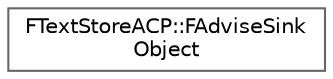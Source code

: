 digraph "Graphical Class Hierarchy"
{
 // INTERACTIVE_SVG=YES
 // LATEX_PDF_SIZE
  bgcolor="transparent";
  edge [fontname=Helvetica,fontsize=10,labelfontname=Helvetica,labelfontsize=10];
  node [fontname=Helvetica,fontsize=10,shape=box,height=0.2,width=0.4];
  rankdir="LR";
  Node0 [id="Node000000",label="FTextStoreACP::FAdviseSink\lObject",height=0.2,width=0.4,color="grey40", fillcolor="white", style="filled",URL="$d6/d81/structFTextStoreACP_1_1FAdviseSinkObject.html",tooltip=" "];
}
